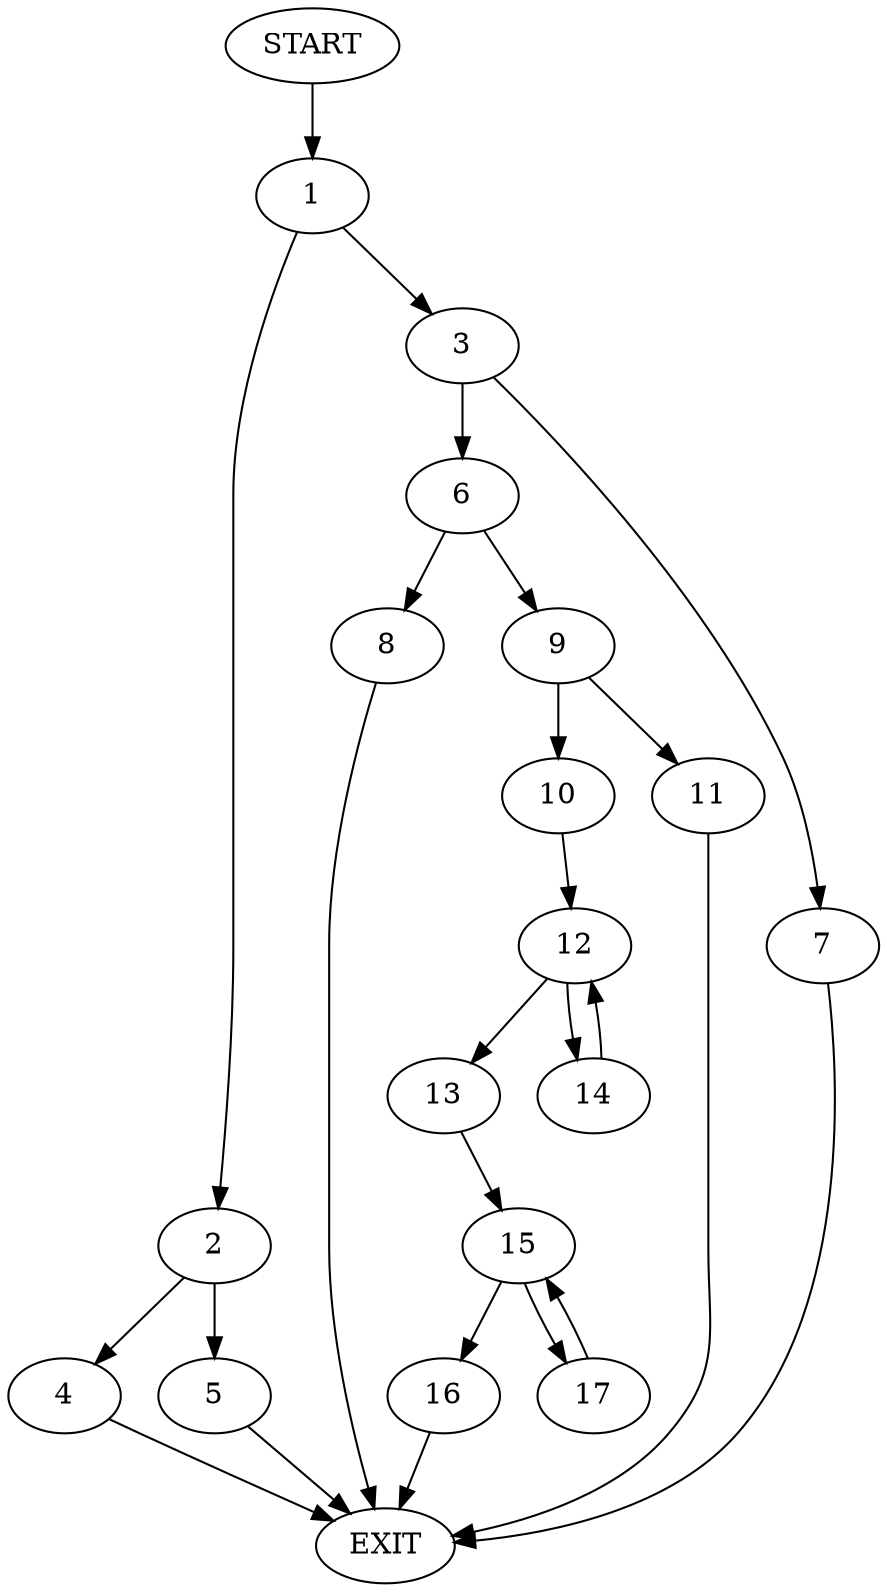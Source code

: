 digraph {
0 [label="START"]
18 [label="EXIT"]
0 -> 1
1 -> 2
1 -> 3
2 -> 4
2 -> 5
3 -> 6
3 -> 7
5 -> 18
4 -> 18
7 -> 18
6 -> 8
6 -> 9
8 -> 18
9 -> 10
9 -> 11
11 -> 18
10 -> 12
12 -> 13
12 -> 14
14 -> 12
13 -> 15
15 -> 16
15 -> 17
16 -> 18
17 -> 15
}
